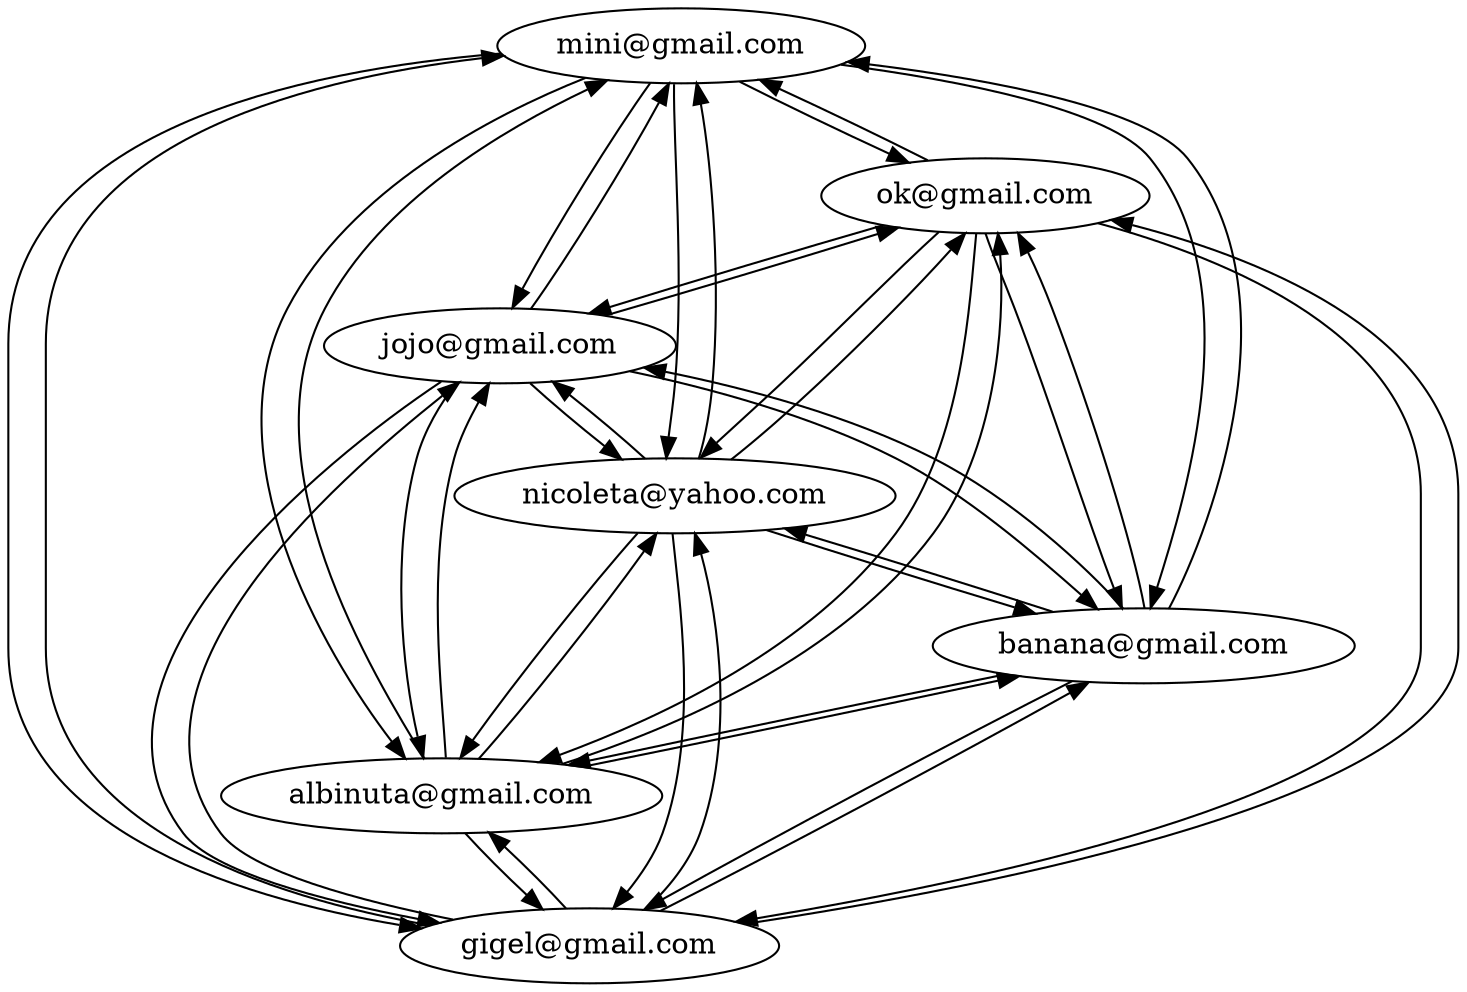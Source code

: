 strict digraph G {
  1 [ label="mini@gmail.com" ];
  2 [ label="ok@gmail.com" ];
  3 [ label="gigel@gmail.com" ];
  4 [ label="albinuta@gmail.com" ];
  5 [ label="banana@gmail.com" ];
  6 [ label="nicoleta@yahoo.com" ];
  7 [ label="jojo@gmail.com" ];
  1 -> 2;
  1 -> 3;
  1 -> 4;
  1 -> 5;
  1 -> 6;
  1 -> 7;
  2 -> 1;
  2 -> 3;
  2 -> 4;
  2 -> 5;
  2 -> 6;
  2 -> 7;
  3 -> 1;
  3 -> 2;
  3 -> 4;
  3 -> 5;
  3 -> 6;
  3 -> 7;
  4 -> 1;
  4 -> 2;
  4 -> 3;
  4 -> 5;
  4 -> 6;
  4 -> 7;
  5 -> 1;
  5 -> 2;
  5 -> 3;
  5 -> 4;
  5 -> 6;
  5 -> 7;
  6 -> 1;
  6 -> 2;
  6 -> 3;
  6 -> 4;
  6 -> 5;
  6 -> 7;
  7 -> 1;
  7 -> 2;
  7 -> 3;
  7 -> 4;
  7 -> 5;
  7 -> 6;
}
